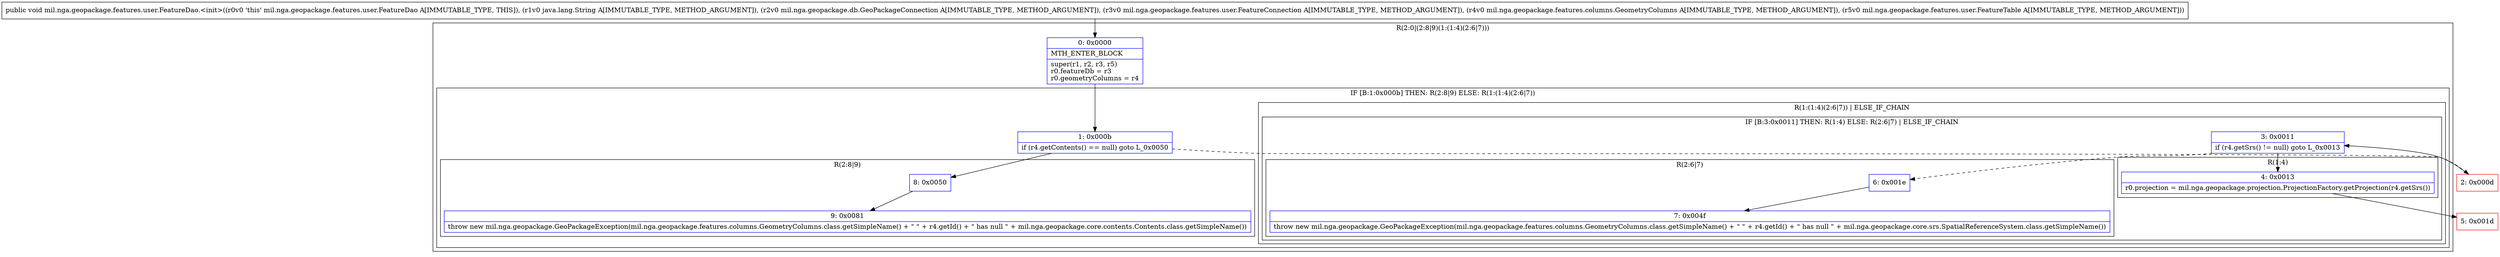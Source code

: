 digraph "CFG formil.nga.geopackage.features.user.FeatureDao.\<init\>(Ljava\/lang\/String;Lmil\/nga\/geopackage\/db\/GeoPackageConnection;Lmil\/nga\/geopackage\/features\/user\/FeatureConnection;Lmil\/nga\/geopackage\/features\/columns\/GeometryColumns;Lmil\/nga\/geopackage\/features\/user\/FeatureTable;)V" {
subgraph cluster_Region_2078932799 {
label = "R(2:0|(2:8|9)(1:(1:4)(2:6|7)))";
node [shape=record,color=blue];
Node_0 [shape=record,label="{0\:\ 0x0000|MTH_ENTER_BLOCK\l|super(r1, r2, r3, r5)\lr0.featureDb = r3\lr0.geometryColumns = r4\l}"];
subgraph cluster_IfRegion_1153234846 {
label = "IF [B:1:0x000b] THEN: R(2:8|9) ELSE: R(1:(1:4)(2:6|7))";
node [shape=record,color=blue];
Node_1 [shape=record,label="{1\:\ 0x000b|if (r4.getContents() == null) goto L_0x0050\l}"];
subgraph cluster_Region_1795690127 {
label = "R(2:8|9)";
node [shape=record,color=blue];
Node_8 [shape=record,label="{8\:\ 0x0050}"];
Node_9 [shape=record,label="{9\:\ 0x0081|throw new mil.nga.geopackage.GeoPackageException(mil.nga.geopackage.features.columns.GeometryColumns.class.getSimpleName() + \" \" + r4.getId() + \" has null \" + mil.nga.geopackage.core.contents.Contents.class.getSimpleName())\l}"];
}
subgraph cluster_Region_1060643152 {
label = "R(1:(1:4)(2:6|7)) | ELSE_IF_CHAIN\l";
node [shape=record,color=blue];
subgraph cluster_IfRegion_194781583 {
label = "IF [B:3:0x0011] THEN: R(1:4) ELSE: R(2:6|7) | ELSE_IF_CHAIN\l";
node [shape=record,color=blue];
Node_3 [shape=record,label="{3\:\ 0x0011|if (r4.getSrs() != null) goto L_0x0013\l}"];
subgraph cluster_Region_683616101 {
label = "R(1:4)";
node [shape=record,color=blue];
Node_4 [shape=record,label="{4\:\ 0x0013|r0.projection = mil.nga.geopackage.projection.ProjectionFactory.getProjection(r4.getSrs())\l}"];
}
subgraph cluster_Region_65546379 {
label = "R(2:6|7)";
node [shape=record,color=blue];
Node_6 [shape=record,label="{6\:\ 0x001e}"];
Node_7 [shape=record,label="{7\:\ 0x004f|throw new mil.nga.geopackage.GeoPackageException(mil.nga.geopackage.features.columns.GeometryColumns.class.getSimpleName() + \" \" + r4.getId() + \" has null \" + mil.nga.geopackage.core.srs.SpatialReferenceSystem.class.getSimpleName())\l}"];
}
}
}
}
}
Node_2 [shape=record,color=red,label="{2\:\ 0x000d}"];
Node_5 [shape=record,color=red,label="{5\:\ 0x001d}"];
MethodNode[shape=record,label="{public void mil.nga.geopackage.features.user.FeatureDao.\<init\>((r0v0 'this' mil.nga.geopackage.features.user.FeatureDao A[IMMUTABLE_TYPE, THIS]), (r1v0 java.lang.String A[IMMUTABLE_TYPE, METHOD_ARGUMENT]), (r2v0 mil.nga.geopackage.db.GeoPackageConnection A[IMMUTABLE_TYPE, METHOD_ARGUMENT]), (r3v0 mil.nga.geopackage.features.user.FeatureConnection A[IMMUTABLE_TYPE, METHOD_ARGUMENT]), (r4v0 mil.nga.geopackage.features.columns.GeometryColumns A[IMMUTABLE_TYPE, METHOD_ARGUMENT]), (r5v0 mil.nga.geopackage.features.user.FeatureTable A[IMMUTABLE_TYPE, METHOD_ARGUMENT])) }"];
MethodNode -> Node_0;
Node_0 -> Node_1;
Node_1 -> Node_2[style=dashed];
Node_1 -> Node_8;
Node_8 -> Node_9;
Node_3 -> Node_4;
Node_3 -> Node_6[style=dashed];
Node_4 -> Node_5;
Node_6 -> Node_7;
Node_2 -> Node_3;
}

